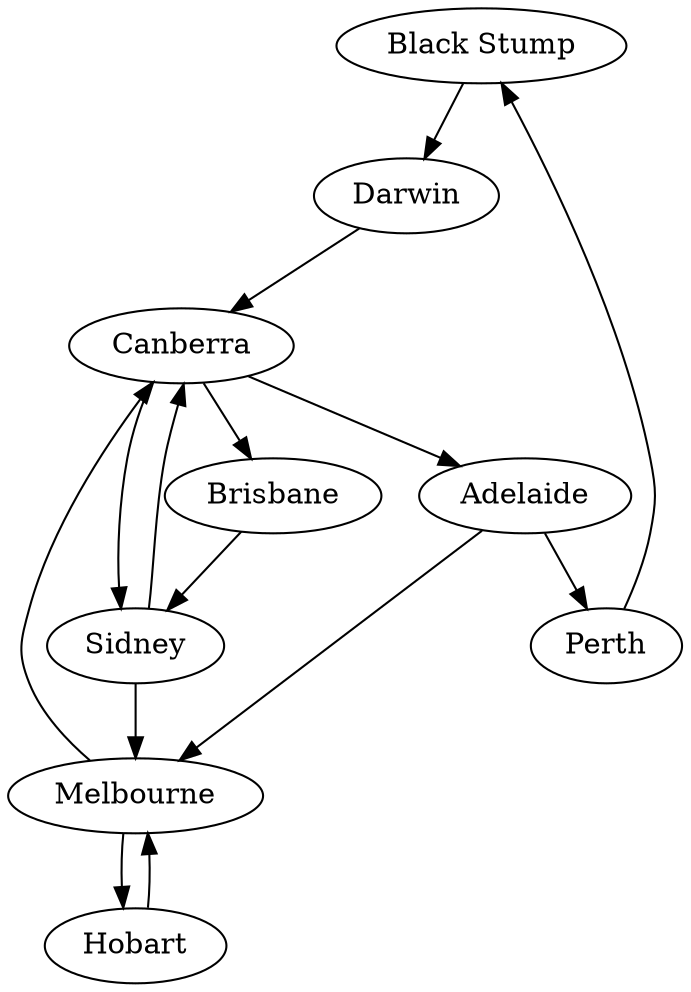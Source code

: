 strict digraph G {
    "Black Stump" -> "Darwin";
    "Hobart" -> "Melbourne";
    "Melbourne" -> "Hobart";
    "Melbourne" -> "Canberra";
    "Sidney" -> "Melbourne";
    "Sidney" -> "Canberra";
    "Darwin" -> "Canberra";
    "Brisbane" -> "Sidney";
    "Canberra" -> "Sidney";
    "Canberra" -> "Brisbane";
    "Canberra" -> "Adelaide";
    "Perth" -> "Black Stump";
    "Adelaide" -> "Melbourne";
    "Adelaide" -> "Perth";
}
